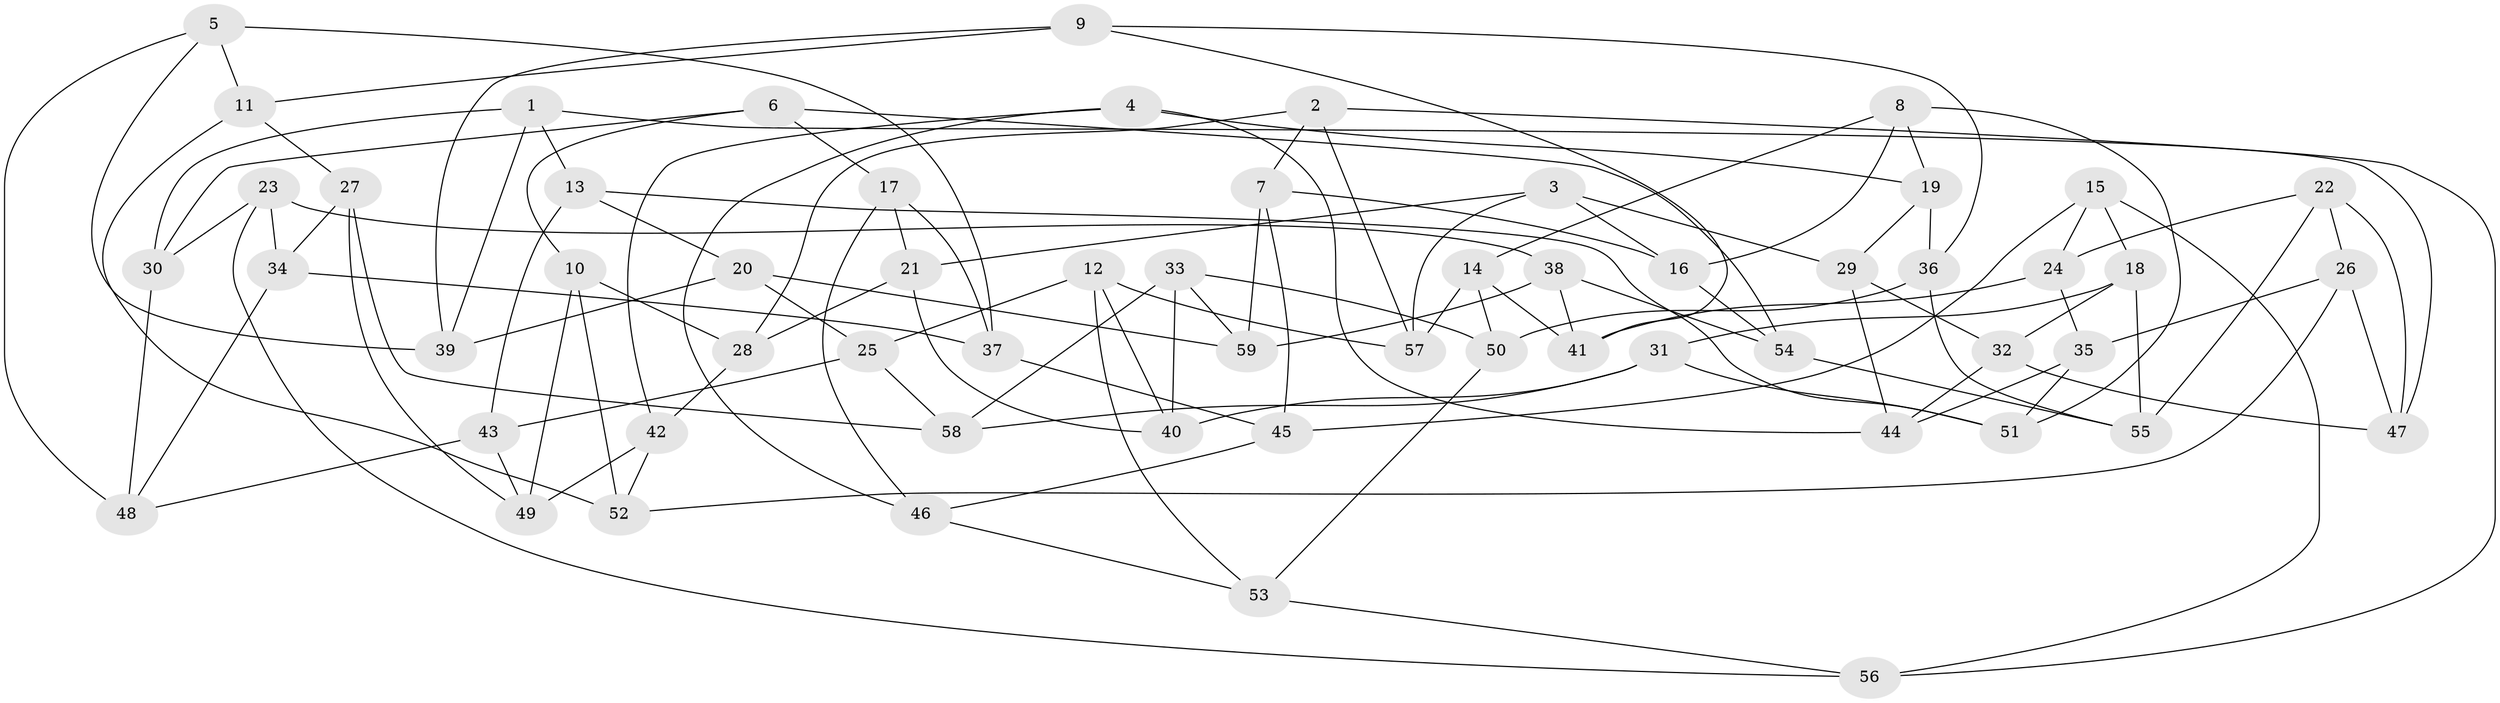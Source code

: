 // coarse degree distribution, {4: 0.3611111111111111, 6: 0.3611111111111111, 5: 0.2222222222222222, 3: 0.05555555555555555}
// Generated by graph-tools (version 1.1) at 2025/38/03/04/25 23:38:16]
// undirected, 59 vertices, 118 edges
graph export_dot {
  node [color=gray90,style=filled];
  1;
  2;
  3;
  4;
  5;
  6;
  7;
  8;
  9;
  10;
  11;
  12;
  13;
  14;
  15;
  16;
  17;
  18;
  19;
  20;
  21;
  22;
  23;
  24;
  25;
  26;
  27;
  28;
  29;
  30;
  31;
  32;
  33;
  34;
  35;
  36;
  37;
  38;
  39;
  40;
  41;
  42;
  43;
  44;
  45;
  46;
  47;
  48;
  49;
  50;
  51;
  52;
  53;
  54;
  55;
  56;
  57;
  58;
  59;
  1 -- 30;
  1 -- 39;
  1 -- 47;
  1 -- 13;
  2 -- 28;
  2 -- 7;
  2 -- 56;
  2 -- 57;
  3 -- 16;
  3 -- 29;
  3 -- 57;
  3 -- 21;
  4 -- 19;
  4 -- 42;
  4 -- 46;
  4 -- 44;
  5 -- 48;
  5 -- 37;
  5 -- 39;
  5 -- 11;
  6 -- 30;
  6 -- 10;
  6 -- 17;
  6 -- 54;
  7 -- 59;
  7 -- 45;
  7 -- 16;
  8 -- 16;
  8 -- 51;
  8 -- 19;
  8 -- 14;
  9 -- 41;
  9 -- 11;
  9 -- 36;
  9 -- 39;
  10 -- 28;
  10 -- 49;
  10 -- 52;
  11 -- 52;
  11 -- 27;
  12 -- 57;
  12 -- 40;
  12 -- 53;
  12 -- 25;
  13 -- 20;
  13 -- 43;
  13 -- 51;
  14 -- 50;
  14 -- 57;
  14 -- 41;
  15 -- 56;
  15 -- 45;
  15 -- 24;
  15 -- 18;
  16 -- 54;
  17 -- 21;
  17 -- 46;
  17 -- 37;
  18 -- 55;
  18 -- 31;
  18 -- 32;
  19 -- 29;
  19 -- 36;
  20 -- 39;
  20 -- 25;
  20 -- 59;
  21 -- 28;
  21 -- 40;
  22 -- 26;
  22 -- 47;
  22 -- 24;
  22 -- 55;
  23 -- 56;
  23 -- 30;
  23 -- 34;
  23 -- 38;
  24 -- 35;
  24 -- 41;
  25 -- 43;
  25 -- 58;
  26 -- 52;
  26 -- 35;
  26 -- 47;
  27 -- 49;
  27 -- 58;
  27 -- 34;
  28 -- 42;
  29 -- 44;
  29 -- 32;
  30 -- 48;
  31 -- 40;
  31 -- 51;
  31 -- 58;
  32 -- 47;
  32 -- 44;
  33 -- 59;
  33 -- 40;
  33 -- 50;
  33 -- 58;
  34 -- 48;
  34 -- 37;
  35 -- 51;
  35 -- 44;
  36 -- 55;
  36 -- 50;
  37 -- 45;
  38 -- 54;
  38 -- 59;
  38 -- 41;
  42 -- 52;
  42 -- 49;
  43 -- 48;
  43 -- 49;
  45 -- 46;
  46 -- 53;
  50 -- 53;
  53 -- 56;
  54 -- 55;
}
